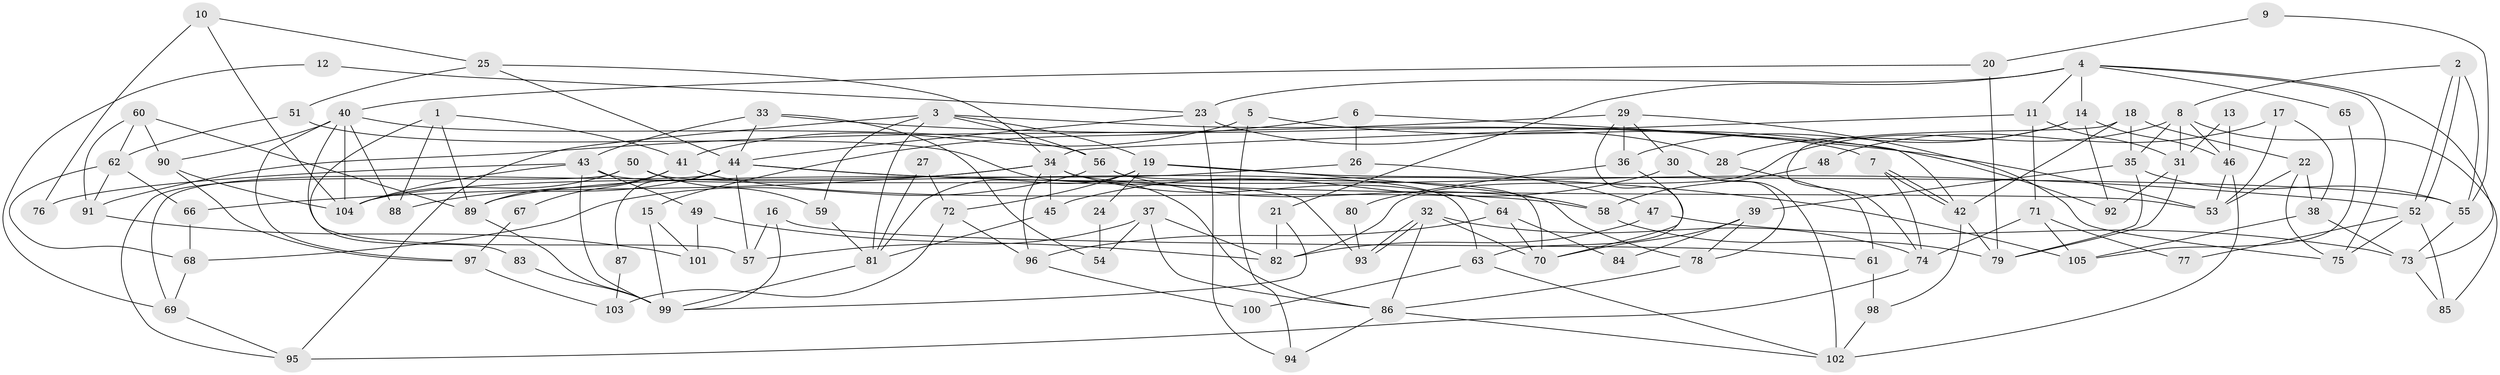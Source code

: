 // Generated by graph-tools (version 1.1) at 2025/14/03/09/25 04:14:59]
// undirected, 105 vertices, 210 edges
graph export_dot {
graph [start="1"]
  node [color=gray90,style=filled];
  1;
  2;
  3;
  4;
  5;
  6;
  7;
  8;
  9;
  10;
  11;
  12;
  13;
  14;
  15;
  16;
  17;
  18;
  19;
  20;
  21;
  22;
  23;
  24;
  25;
  26;
  27;
  28;
  29;
  30;
  31;
  32;
  33;
  34;
  35;
  36;
  37;
  38;
  39;
  40;
  41;
  42;
  43;
  44;
  45;
  46;
  47;
  48;
  49;
  50;
  51;
  52;
  53;
  54;
  55;
  56;
  57;
  58;
  59;
  60;
  61;
  62;
  63;
  64;
  65;
  66;
  67;
  68;
  69;
  70;
  71;
  72;
  73;
  74;
  75;
  76;
  77;
  78;
  79;
  80;
  81;
  82;
  83;
  84;
  85;
  86;
  87;
  88;
  89;
  90;
  91;
  92;
  93;
  94;
  95;
  96;
  97;
  98;
  99;
  100;
  101;
  102;
  103;
  104;
  105;
  1 -- 41;
  1 -- 88;
  1 -- 83;
  1 -- 89;
  2 -- 8;
  2 -- 52;
  2 -- 52;
  2 -- 55;
  3 -- 59;
  3 -- 7;
  3 -- 19;
  3 -- 56;
  3 -- 81;
  3 -- 95;
  4 -- 75;
  4 -- 21;
  4 -- 11;
  4 -- 14;
  4 -- 23;
  4 -- 65;
  4 -- 73;
  5 -- 92;
  5 -- 94;
  5 -- 41;
  6 -- 26;
  6 -- 42;
  6 -- 15;
  7 -- 42;
  7 -- 42;
  7 -- 74;
  8 -- 46;
  8 -- 31;
  8 -- 35;
  8 -- 82;
  8 -- 85;
  9 -- 20;
  9 -- 55;
  10 -- 25;
  10 -- 104;
  10 -- 76;
  11 -- 34;
  11 -- 31;
  11 -- 71;
  12 -- 23;
  12 -- 69;
  13 -- 46;
  13 -- 31;
  14 -- 28;
  14 -- 36;
  14 -- 46;
  14 -- 92;
  15 -- 99;
  15 -- 101;
  16 -- 57;
  16 -- 99;
  16 -- 61;
  17 -- 53;
  17 -- 38;
  17 -- 48;
  18 -- 74;
  18 -- 35;
  18 -- 22;
  18 -- 42;
  19 -- 55;
  19 -- 24;
  19 -- 72;
  19 -- 78;
  19 -- 81;
  20 -- 40;
  20 -- 79;
  21 -- 99;
  21 -- 82;
  22 -- 53;
  22 -- 38;
  22 -- 75;
  23 -- 44;
  23 -- 28;
  23 -- 94;
  24 -- 54;
  25 -- 34;
  25 -- 44;
  25 -- 51;
  26 -- 89;
  26 -- 47;
  27 -- 72;
  27 -- 81;
  28 -- 61;
  29 -- 36;
  29 -- 30;
  29 -- 70;
  29 -- 75;
  29 -- 91;
  30 -- 102;
  30 -- 78;
  30 -- 45;
  31 -- 79;
  31 -- 92;
  32 -- 70;
  32 -- 93;
  32 -- 93;
  32 -- 74;
  32 -- 86;
  33 -- 43;
  33 -- 44;
  33 -- 53;
  33 -- 54;
  34 -- 66;
  34 -- 45;
  34 -- 53;
  34 -- 64;
  34 -- 96;
  34 -- 104;
  35 -- 55;
  35 -- 39;
  35 -- 79;
  36 -- 63;
  36 -- 80;
  37 -- 82;
  37 -- 57;
  37 -- 54;
  37 -- 86;
  38 -- 73;
  38 -- 105;
  39 -- 78;
  39 -- 70;
  39 -- 84;
  40 -- 56;
  40 -- 90;
  40 -- 57;
  40 -- 88;
  40 -- 97;
  40 -- 104;
  41 -- 58;
  41 -- 67;
  41 -- 89;
  42 -- 79;
  42 -- 98;
  43 -- 99;
  43 -- 104;
  43 -- 49;
  43 -- 76;
  43 -- 93;
  44 -- 52;
  44 -- 69;
  44 -- 57;
  44 -- 87;
  44 -- 88;
  44 -- 105;
  45 -- 81;
  46 -- 53;
  46 -- 102;
  47 -- 73;
  47 -- 82;
  48 -- 58;
  49 -- 101;
  49 -- 82;
  50 -- 95;
  50 -- 104;
  50 -- 59;
  50 -- 63;
  51 -- 86;
  51 -- 62;
  52 -- 75;
  52 -- 77;
  52 -- 85;
  55 -- 73;
  56 -- 70;
  56 -- 58;
  56 -- 68;
  58 -- 79;
  59 -- 81;
  60 -- 62;
  60 -- 89;
  60 -- 90;
  60 -- 91;
  61 -- 98;
  62 -- 91;
  62 -- 66;
  62 -- 68;
  63 -- 102;
  63 -- 100;
  64 -- 70;
  64 -- 84;
  64 -- 96;
  65 -- 105;
  66 -- 68;
  67 -- 97;
  68 -- 69;
  69 -- 95;
  71 -- 105;
  71 -- 74;
  71 -- 77;
  72 -- 96;
  72 -- 103;
  73 -- 85;
  74 -- 95;
  78 -- 86;
  80 -- 93;
  81 -- 99;
  83 -- 99;
  86 -- 94;
  86 -- 102;
  87 -- 103;
  89 -- 99;
  90 -- 104;
  90 -- 97;
  91 -- 101;
  96 -- 100;
  97 -- 103;
  98 -- 102;
}
